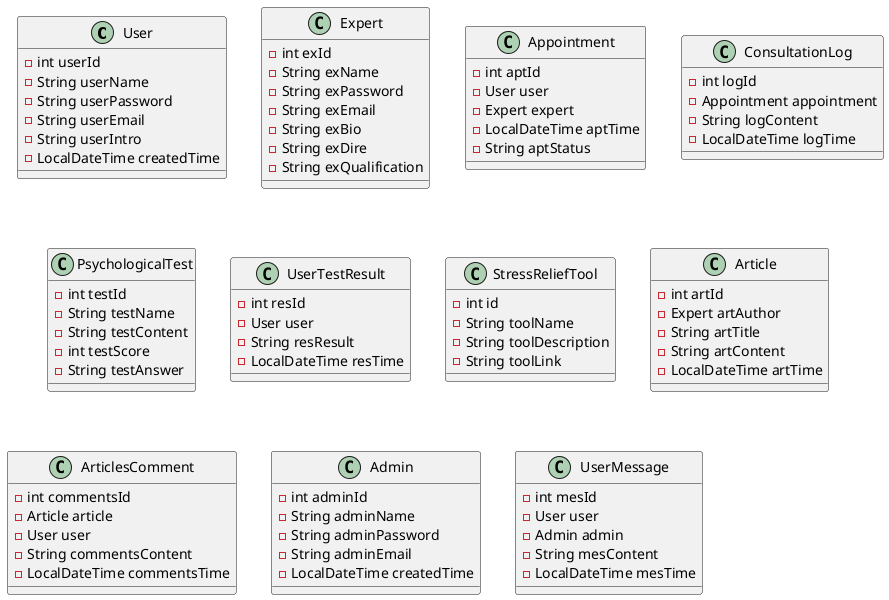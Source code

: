 @startuml

class User {
    - int userId
    - String userName
    - String userPassword
    - String userEmail
    - String userIntro
    - LocalDateTime createdTime
}

class Expert {
    - int exId
    - String exName
    - String exPassword
    - String exEmail
    - String exBio
    - String exDire
    - String exQualification
}

class Appointment {
    - int aptId
    - User user
    - Expert expert
    - LocalDateTime aptTime
    - String aptStatus
}

class ConsultationLog {
    - int logId
    - Appointment appointment
    - String logContent
    - LocalDateTime logTime
}

class PsychologicalTest {
    - int testId
    - String testName
    - String testContent
    - int testScore
    - String testAnswer
}

class UserTestResult {
    - int resId
    - User user
    - String resResult
    - LocalDateTime resTime
}

class StressReliefTool {
    - int id
    - String toolName
    - String toolDescription
    - String toolLink
}

class Article {
    - int artId
    - Expert artAuthor
    - String artTitle
    - String artContent
    - LocalDateTime artTime
}

class ArticlesComment {
    - int commentsId
    - Article article
    - User user
    - String commentsContent
    - LocalDateTime commentsTime
}

class Admin {
    - int adminId
    - String adminName
    - String adminPassword
    - String adminEmail
    - LocalDateTime createdTime
}

class UserMessage {
    - int mesId
    - User user
    - Admin admin
    - String mesContent
    - LocalDateTime mesTime
}

@enduml